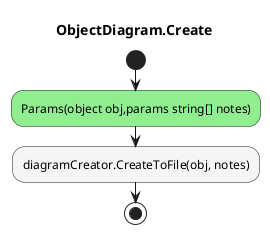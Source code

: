 @startuml ObjectDiagram.Create
title ObjectDiagram.Create
start
#LightGreen:Params(object obj,params string[] notes);
#WhiteSmoke:diagramCreator.CreateToFile(obj, notes);
stop
@enduml
